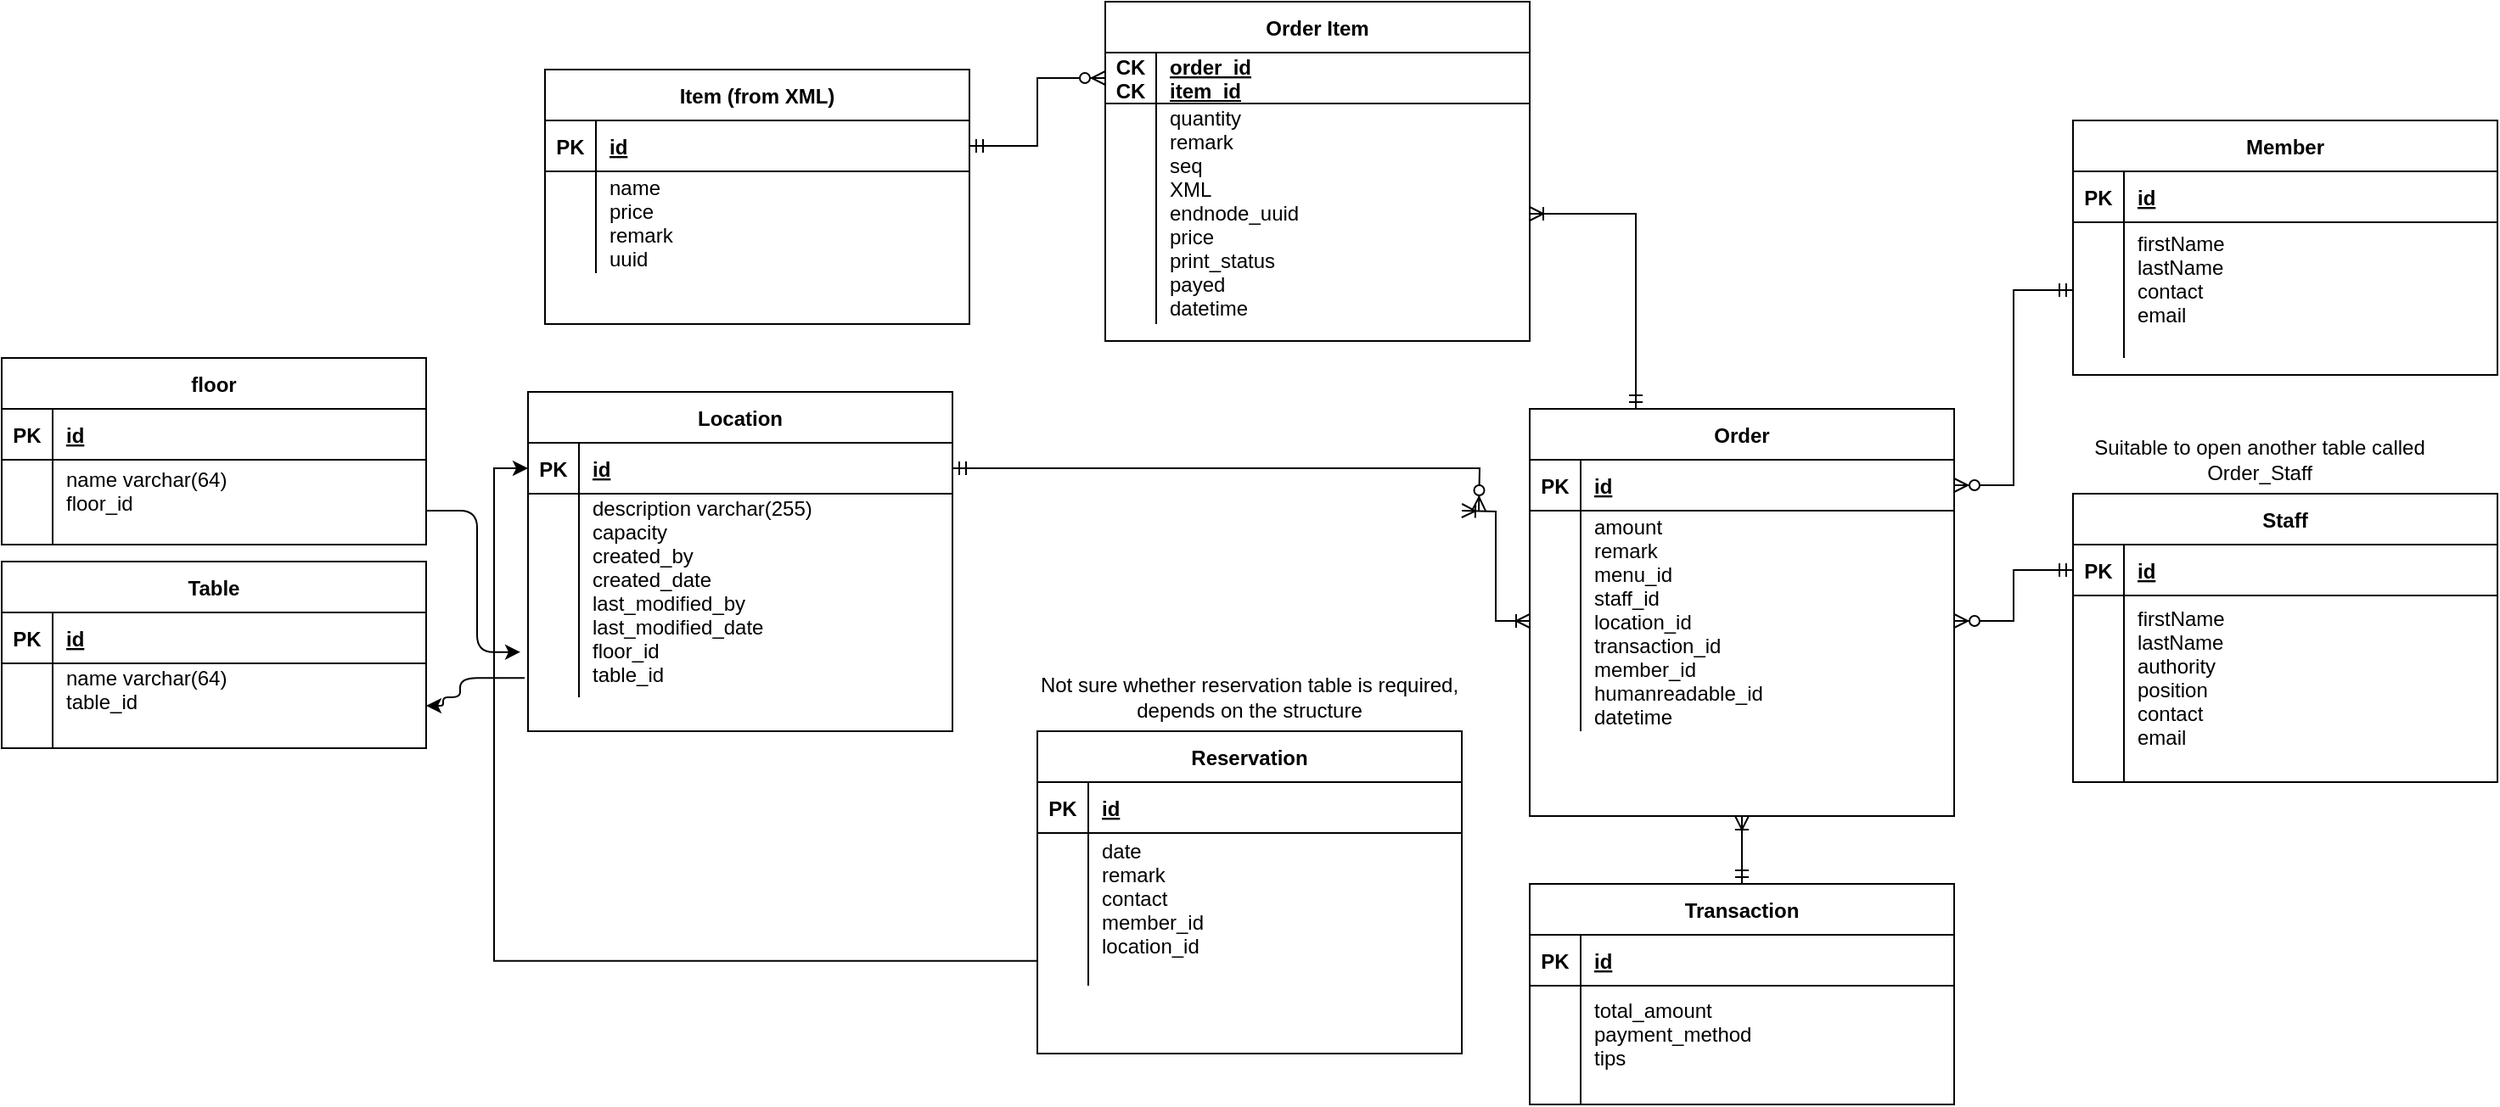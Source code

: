 <mxfile version="14.6.0" type="device"><diagram id="R2lEEEUBdFMjLlhIrx00" name="Page-1"><mxGraphModel dx="1888" dy="580" grid="1" gridSize="10" guides="1" tooltips="1" connect="1" arrows="1" fold="1" page="1" pageScale="1" pageWidth="850" pageHeight="1100" math="0" shadow="0" extFonts="Permanent Marker^https://fonts.googleapis.com/css?family=Permanent+Marker"><root><mxCell id="0"/><mxCell id="1" parent="0"/><mxCell id="RSEzDl8k53tWX5Zdih_l-1" value="Item (from XML)" style="shape=table;startSize=30;container=1;collapsible=1;childLayout=tableLayout;fixedRows=1;rowLines=0;fontStyle=1;align=center;resizeLast=1;" parent="1" vertex="1"><mxGeometry x="-180" y="450" width="250" height="150" as="geometry"><mxRectangle x="-180" y="450" width="60" height="30" as="alternateBounds"/></mxGeometry></mxCell><mxCell id="RSEzDl8k53tWX5Zdih_l-2" value="" style="shape=partialRectangle;collapsible=0;dropTarget=0;pointerEvents=0;fillColor=none;points=[[0,0.5],[1,0.5]];portConstraint=eastwest;top=0;left=0;right=0;bottom=1;" parent="RSEzDl8k53tWX5Zdih_l-1" vertex="1"><mxGeometry y="30" width="250" height="30" as="geometry"/></mxCell><mxCell id="RSEzDl8k53tWX5Zdih_l-3" value="PK" style="shape=partialRectangle;overflow=hidden;connectable=0;fillColor=none;top=0;left=0;bottom=0;right=0;fontStyle=1;" parent="RSEzDl8k53tWX5Zdih_l-2" vertex="1"><mxGeometry width="30" height="30" as="geometry"/></mxCell><mxCell id="RSEzDl8k53tWX5Zdih_l-4" value="id" style="shape=partialRectangle;overflow=hidden;connectable=0;fillColor=none;top=0;left=0;bottom=0;right=0;align=left;spacingLeft=6;fontStyle=5;" parent="RSEzDl8k53tWX5Zdih_l-2" vertex="1"><mxGeometry x="30" width="220" height="30" as="geometry"/></mxCell><mxCell id="RSEzDl8k53tWX5Zdih_l-5" value="" style="shape=partialRectangle;collapsible=0;dropTarget=0;pointerEvents=0;fillColor=none;points=[[0,0.5],[1,0.5]];portConstraint=eastwest;top=0;left=0;right=0;bottom=0;" parent="RSEzDl8k53tWX5Zdih_l-1" vertex="1"><mxGeometry y="60" width="250" height="60" as="geometry"/></mxCell><mxCell id="RSEzDl8k53tWX5Zdih_l-6" value="" style="shape=partialRectangle;overflow=hidden;connectable=0;fillColor=none;top=0;left=0;bottom=0;right=0;" parent="RSEzDl8k53tWX5Zdih_l-5" vertex="1"><mxGeometry width="30" height="60" as="geometry"/></mxCell><mxCell id="RSEzDl8k53tWX5Zdih_l-7" value="name&#10;price&#10;remark&#10;uuid" style="shape=partialRectangle;overflow=hidden;connectable=0;fillColor=none;top=0;left=0;bottom=0;right=0;align=left;spacingLeft=6;" parent="RSEzDl8k53tWX5Zdih_l-5" vertex="1"><mxGeometry x="30" width="220" height="60" as="geometry"/></mxCell><mxCell id="HlltLAjZOtRWNNVsSoLk-1" style="edgeStyle=orthogonalEdgeStyle;rounded=0;orthogonalLoop=1;jettySize=auto;html=1;entryX=0;entryY=0.5;entryDx=0;entryDy=0;exitX=-0.001;exitY=0.838;exitDx=0;exitDy=0;exitPerimeter=0;" parent="1" source="RSEzDl8k53tWX5Zdih_l-12" target="RSEzDl8k53tWX5Zdih_l-23" edge="1"><mxGeometry relative="1" as="geometry"/></mxCell><mxCell id="RSEzDl8k53tWX5Zdih_l-8" value="Reservation" style="shape=table;startSize=30;container=1;collapsible=1;childLayout=tableLayout;fixedRows=1;rowLines=0;fontStyle=1;align=center;resizeLast=1;" parent="1" vertex="1"><mxGeometry x="110" y="840" width="250" height="190" as="geometry"/></mxCell><mxCell id="RSEzDl8k53tWX5Zdih_l-9" value="" style="shape=partialRectangle;collapsible=0;dropTarget=0;pointerEvents=0;fillColor=none;points=[[0,0.5],[1,0.5]];portConstraint=eastwest;top=0;left=0;right=0;bottom=1;" parent="RSEzDl8k53tWX5Zdih_l-8" vertex="1"><mxGeometry y="30" width="250" height="30" as="geometry"/></mxCell><mxCell id="RSEzDl8k53tWX5Zdih_l-10" value="PK" style="shape=partialRectangle;overflow=hidden;connectable=0;fillColor=none;top=0;left=0;bottom=0;right=0;fontStyle=1;" parent="RSEzDl8k53tWX5Zdih_l-9" vertex="1"><mxGeometry width="30" height="30" as="geometry"/></mxCell><mxCell id="RSEzDl8k53tWX5Zdih_l-11" value="id" style="shape=partialRectangle;overflow=hidden;connectable=0;fillColor=none;top=0;left=0;bottom=0;right=0;align=left;spacingLeft=6;fontStyle=5;" parent="RSEzDl8k53tWX5Zdih_l-9" vertex="1"><mxGeometry x="30" width="220" height="30" as="geometry"/></mxCell><mxCell id="RSEzDl8k53tWX5Zdih_l-12" value="" style="shape=partialRectangle;collapsible=0;dropTarget=0;pointerEvents=0;fillColor=none;points=[[0,0.5],[1,0.5]];portConstraint=eastwest;top=0;left=0;right=0;bottom=0;" parent="RSEzDl8k53tWX5Zdih_l-8" vertex="1"><mxGeometry y="60" width="250" height="90" as="geometry"/></mxCell><mxCell id="RSEzDl8k53tWX5Zdih_l-13" value="" style="shape=partialRectangle;overflow=hidden;connectable=0;fillColor=none;top=0;left=0;bottom=0;right=0;" parent="RSEzDl8k53tWX5Zdih_l-12" vertex="1"><mxGeometry width="30" height="90" as="geometry"/></mxCell><mxCell id="RSEzDl8k53tWX5Zdih_l-14" value="date&#10;remark&#10;contact&#10;member_id&#10;location_id&#10;" style="shape=partialRectangle;overflow=hidden;connectable=0;fillColor=none;top=0;left=0;bottom=0;right=0;align=left;spacingLeft=6;" parent="RSEzDl8k53tWX5Zdih_l-12" vertex="1"><mxGeometry x="30" width="220" height="90" as="geometry"/></mxCell><mxCell id="RSEzDl8k53tWX5Zdih_l-52" style="edgeStyle=orthogonalEdgeStyle;rounded=0;orthogonalLoop=1;jettySize=auto;html=1;exitX=0.5;exitY=1;exitDx=0;exitDy=0;startArrow=ERoneToMany;startFill=0;endArrow=ERmandOne;endFill=0;" parent="1" source="RSEzDl8k53tWX5Zdih_l-15" target="RSEzDl8k53tWX5Zdih_l-45" edge="1"><mxGeometry relative="1" as="geometry"/></mxCell><mxCell id="iZJXGegnG6QVUuhPTeWj-21" style="edgeStyle=orthogonalEdgeStyle;rounded=0;orthogonalLoop=1;jettySize=auto;html=1;exitX=0.25;exitY=0;exitDx=0;exitDy=0;startArrow=ERmandOne;startFill=0;endArrow=ERoneToMany;endFill=0;" parent="1" source="RSEzDl8k53tWX5Zdih_l-15" target="iZJXGegnG6QVUuhPTeWj-16" edge="1"><mxGeometry relative="1" as="geometry"/></mxCell><mxCell id="RSEzDl8k53tWX5Zdih_l-15" value="Order" style="shape=table;startSize=30;container=1;collapsible=1;childLayout=tableLayout;fixedRows=1;rowLines=0;fontStyle=1;align=center;resizeLast=1;" parent="1" vertex="1"><mxGeometry x="400" y="650" width="250" height="240" as="geometry"/></mxCell><mxCell id="RSEzDl8k53tWX5Zdih_l-16" value="" style="shape=partialRectangle;collapsible=0;dropTarget=0;pointerEvents=0;fillColor=none;points=[[0,0.5],[1,0.5]];portConstraint=eastwest;top=0;left=0;right=0;bottom=1;" parent="RSEzDl8k53tWX5Zdih_l-15" vertex="1"><mxGeometry y="30" width="250" height="30" as="geometry"/></mxCell><mxCell id="RSEzDl8k53tWX5Zdih_l-17" value="PK" style="shape=partialRectangle;overflow=hidden;connectable=0;fillColor=none;top=0;left=0;bottom=0;right=0;fontStyle=1;" parent="RSEzDl8k53tWX5Zdih_l-16" vertex="1"><mxGeometry width="30" height="30" as="geometry"/></mxCell><mxCell id="RSEzDl8k53tWX5Zdih_l-18" value="id" style="shape=partialRectangle;overflow=hidden;connectable=0;fillColor=none;top=0;left=0;bottom=0;right=0;align=left;spacingLeft=6;fontStyle=5;" parent="RSEzDl8k53tWX5Zdih_l-16" vertex="1"><mxGeometry x="30" width="220" height="30" as="geometry"/></mxCell><mxCell id="RSEzDl8k53tWX5Zdih_l-19" value="" style="shape=partialRectangle;collapsible=0;dropTarget=0;pointerEvents=0;fillColor=none;points=[[0,0.5],[1,0.5]];portConstraint=eastwest;top=0;left=0;right=0;bottom=0;" parent="RSEzDl8k53tWX5Zdih_l-15" vertex="1"><mxGeometry y="60" width="250" height="130" as="geometry"/></mxCell><mxCell id="RSEzDl8k53tWX5Zdih_l-20" value="" style="shape=partialRectangle;overflow=hidden;connectable=0;fillColor=none;top=0;left=0;bottom=0;right=0;" parent="RSEzDl8k53tWX5Zdih_l-19" vertex="1"><mxGeometry width="30" height="130" as="geometry"/></mxCell><mxCell id="RSEzDl8k53tWX5Zdih_l-21" value="amount&#10;remark&#10;menu_id&#10;staff_id&#10;location_id&#10;transaction_id&#10;member_id&#10;humanreadable_id&#10;datetime" style="shape=partialRectangle;overflow=hidden;connectable=0;fillColor=none;top=0;left=0;bottom=0;right=0;align=left;spacingLeft=6;" parent="RSEzDl8k53tWX5Zdih_l-19" vertex="1"><mxGeometry x="30" width="220" height="130" as="geometry"/></mxCell><mxCell id="RSEzDl8k53tWX5Zdih_l-22" value="Location" style="shape=table;startSize=30;container=1;collapsible=1;childLayout=tableLayout;fixedRows=1;rowLines=0;fontStyle=1;align=center;resizeLast=1;" parent="1" vertex="1"><mxGeometry x="-190" y="640" width="250" height="200" as="geometry"/></mxCell><mxCell id="RSEzDl8k53tWX5Zdih_l-23" value="" style="shape=partialRectangle;collapsible=0;dropTarget=0;pointerEvents=0;fillColor=none;points=[[0,0.5],[1,0.5]];portConstraint=eastwest;top=0;left=0;right=0;bottom=1;" parent="RSEzDl8k53tWX5Zdih_l-22" vertex="1"><mxGeometry y="30" width="250" height="30" as="geometry"/></mxCell><mxCell id="RSEzDl8k53tWX5Zdih_l-24" value="PK" style="shape=partialRectangle;overflow=hidden;connectable=0;fillColor=none;top=0;left=0;bottom=0;right=0;fontStyle=1;" parent="RSEzDl8k53tWX5Zdih_l-23" vertex="1"><mxGeometry width="30" height="30" as="geometry"/></mxCell><mxCell id="RSEzDl8k53tWX5Zdih_l-25" value="id" style="shape=partialRectangle;overflow=hidden;connectable=0;fillColor=none;top=0;left=0;bottom=0;right=0;align=left;spacingLeft=6;fontStyle=5;" parent="RSEzDl8k53tWX5Zdih_l-23" vertex="1"><mxGeometry x="30" width="220" height="30" as="geometry"/></mxCell><mxCell id="RSEzDl8k53tWX5Zdih_l-26" value="" style="shape=partialRectangle;collapsible=0;dropTarget=0;pointerEvents=0;fillColor=none;points=[[0,0.5],[1,0.5]];portConstraint=eastwest;top=0;left=0;right=0;bottom=0;" parent="RSEzDl8k53tWX5Zdih_l-22" vertex="1"><mxGeometry y="60" width="250" height="120" as="geometry"/></mxCell><mxCell id="RSEzDl8k53tWX5Zdih_l-27" value="" style="shape=partialRectangle;overflow=hidden;connectable=0;fillColor=none;top=0;left=0;bottom=0;right=0;" parent="RSEzDl8k53tWX5Zdih_l-26" vertex="1"><mxGeometry width="30" height="120" as="geometry"/></mxCell><mxCell id="RSEzDl8k53tWX5Zdih_l-28" value="description varchar(255) &#10;capacity&#10;created_by&#10;created_date&#10;last_modified_by&#10;last_modified_date&#10;floor_id&#10;table_id&#10;&#10;" style="shape=partialRectangle;overflow=hidden;connectable=0;fillColor=none;top=0;left=0;bottom=0;right=0;align=left;spacingLeft=6;" parent="RSEzDl8k53tWX5Zdih_l-26" vertex="1"><mxGeometry x="30" width="220" height="120" as="geometry"/></mxCell><mxCell id="RSEzDl8k53tWX5Zdih_l-29" value="Member" style="shape=table;startSize=30;container=1;collapsible=1;childLayout=tableLayout;fixedRows=1;rowLines=0;fontStyle=1;align=center;resizeLast=1;" parent="1" vertex="1"><mxGeometry x="720" y="480" width="250" height="150" as="geometry"><mxRectangle x="110" y="480" width="60" height="30" as="alternateBounds"/></mxGeometry></mxCell><mxCell id="RSEzDl8k53tWX5Zdih_l-30" value="" style="shape=partialRectangle;collapsible=0;dropTarget=0;pointerEvents=0;fillColor=none;points=[[0,0.5],[1,0.5]];portConstraint=eastwest;top=0;left=0;right=0;bottom=1;" parent="RSEzDl8k53tWX5Zdih_l-29" vertex="1"><mxGeometry y="30" width="250" height="30" as="geometry"/></mxCell><mxCell id="RSEzDl8k53tWX5Zdih_l-31" value="PK" style="shape=partialRectangle;overflow=hidden;connectable=0;fillColor=none;top=0;left=0;bottom=0;right=0;fontStyle=1;" parent="RSEzDl8k53tWX5Zdih_l-30" vertex="1"><mxGeometry width="30" height="30" as="geometry"/></mxCell><mxCell id="RSEzDl8k53tWX5Zdih_l-32" value="id" style="shape=partialRectangle;overflow=hidden;connectable=0;fillColor=none;top=0;left=0;bottom=0;right=0;align=left;spacingLeft=6;fontStyle=5;" parent="RSEzDl8k53tWX5Zdih_l-30" vertex="1"><mxGeometry x="30" width="220" height="30" as="geometry"/></mxCell><mxCell id="RSEzDl8k53tWX5Zdih_l-33" value="" style="shape=partialRectangle;collapsible=0;dropTarget=0;pointerEvents=0;fillColor=none;points=[[0,0.5],[1,0.5]];portConstraint=eastwest;top=0;left=0;right=0;bottom=0;" parent="RSEzDl8k53tWX5Zdih_l-29" vertex="1"><mxGeometry y="60" width="250" height="80" as="geometry"/></mxCell><mxCell id="RSEzDl8k53tWX5Zdih_l-34" value="" style="shape=partialRectangle;overflow=hidden;connectable=0;fillColor=none;top=0;left=0;bottom=0;right=0;" parent="RSEzDl8k53tWX5Zdih_l-33" vertex="1"><mxGeometry width="30" height="80" as="geometry"/></mxCell><mxCell id="RSEzDl8k53tWX5Zdih_l-35" value="firstName&#10;lastName&#10;contact&#10;email&#10;" style="shape=partialRectangle;overflow=hidden;connectable=0;fillColor=none;top=0;left=0;bottom=0;right=0;align=left;spacingLeft=6;" parent="RSEzDl8k53tWX5Zdih_l-33" vertex="1"><mxGeometry x="30" width="220" height="80" as="geometry"/></mxCell><mxCell id="RSEzDl8k53tWX5Zdih_l-36" value="Staff" style="shape=table;startSize=30;container=1;collapsible=1;childLayout=tableLayout;fixedRows=1;rowLines=0;fontStyle=1;align=center;resizeLast=1;" parent="1" vertex="1"><mxGeometry x="720" y="700" width="250" height="170" as="geometry"><mxRectangle x="110" y="480" width="60" height="30" as="alternateBounds"/></mxGeometry></mxCell><mxCell id="RSEzDl8k53tWX5Zdih_l-37" value="" style="shape=partialRectangle;collapsible=0;dropTarget=0;pointerEvents=0;fillColor=none;points=[[0,0.5],[1,0.5]];portConstraint=eastwest;top=0;left=0;right=0;bottom=1;" parent="RSEzDl8k53tWX5Zdih_l-36" vertex="1"><mxGeometry y="30" width="250" height="30" as="geometry"/></mxCell><mxCell id="RSEzDl8k53tWX5Zdih_l-38" value="PK" style="shape=partialRectangle;overflow=hidden;connectable=0;fillColor=none;top=0;left=0;bottom=0;right=0;fontStyle=1;" parent="RSEzDl8k53tWX5Zdih_l-37" vertex="1"><mxGeometry width="30" height="30" as="geometry"/></mxCell><mxCell id="RSEzDl8k53tWX5Zdih_l-39" value="id" style="shape=partialRectangle;overflow=hidden;connectable=0;fillColor=none;top=0;left=0;bottom=0;right=0;align=left;spacingLeft=6;fontStyle=5;" parent="RSEzDl8k53tWX5Zdih_l-37" vertex="1"><mxGeometry x="30" width="220" height="30" as="geometry"/></mxCell><mxCell id="RSEzDl8k53tWX5Zdih_l-40" value="" style="shape=partialRectangle;collapsible=0;dropTarget=0;pointerEvents=0;fillColor=none;points=[[0,0.5],[1,0.5]];portConstraint=eastwest;top=0;left=0;right=0;bottom=0;" parent="RSEzDl8k53tWX5Zdih_l-36" vertex="1"><mxGeometry y="60" width="250" height="110" as="geometry"/></mxCell><mxCell id="RSEzDl8k53tWX5Zdih_l-41" value="" style="shape=partialRectangle;overflow=hidden;connectable=0;fillColor=none;top=0;left=0;bottom=0;right=0;" parent="RSEzDl8k53tWX5Zdih_l-40" vertex="1"><mxGeometry width="30" height="110" as="geometry"/></mxCell><mxCell id="RSEzDl8k53tWX5Zdih_l-42" value="firstName&#10;lastName&#10;authority&#10;position&#10;contact&#10;email&#10;" style="shape=partialRectangle;overflow=hidden;connectable=0;fillColor=none;top=0;left=0;bottom=0;right=0;align=left;spacingLeft=6;" parent="RSEzDl8k53tWX5Zdih_l-40" vertex="1"><mxGeometry x="30" width="220" height="110" as="geometry"/></mxCell><mxCell id="RSEzDl8k53tWX5Zdih_l-45" value="Transaction" style="shape=table;startSize=30;container=1;collapsible=1;childLayout=tableLayout;fixedRows=1;rowLines=0;fontStyle=1;align=center;resizeLast=1;" parent="1" vertex="1"><mxGeometry x="400" y="930" width="250" height="130" as="geometry"/></mxCell><mxCell id="RSEzDl8k53tWX5Zdih_l-46" value="" style="shape=partialRectangle;collapsible=0;dropTarget=0;pointerEvents=0;fillColor=none;points=[[0,0.5],[1,0.5]];portConstraint=eastwest;top=0;left=0;right=0;bottom=1;" parent="RSEzDl8k53tWX5Zdih_l-45" vertex="1"><mxGeometry y="30" width="250" height="30" as="geometry"/></mxCell><mxCell id="RSEzDl8k53tWX5Zdih_l-47" value="PK" style="shape=partialRectangle;overflow=hidden;connectable=0;fillColor=none;top=0;left=0;bottom=0;right=0;fontStyle=1;" parent="RSEzDl8k53tWX5Zdih_l-46" vertex="1"><mxGeometry width="30" height="30" as="geometry"/></mxCell><mxCell id="RSEzDl8k53tWX5Zdih_l-48" value="id" style="shape=partialRectangle;overflow=hidden;connectable=0;fillColor=none;top=0;left=0;bottom=0;right=0;align=left;spacingLeft=6;fontStyle=5;" parent="RSEzDl8k53tWX5Zdih_l-46" vertex="1"><mxGeometry x="30" width="220" height="30" as="geometry"/></mxCell><mxCell id="RSEzDl8k53tWX5Zdih_l-49" value="" style="shape=partialRectangle;collapsible=0;dropTarget=0;pointerEvents=0;fillColor=none;points=[[0,0.5],[1,0.5]];portConstraint=eastwest;top=0;left=0;right=0;bottom=0;" parent="RSEzDl8k53tWX5Zdih_l-45" vertex="1"><mxGeometry y="60" width="250" height="70" as="geometry"/></mxCell><mxCell id="RSEzDl8k53tWX5Zdih_l-50" value="" style="shape=partialRectangle;overflow=hidden;connectable=0;fillColor=none;top=0;left=0;bottom=0;right=0;" parent="RSEzDl8k53tWX5Zdih_l-49" vertex="1"><mxGeometry width="30" height="70" as="geometry"/></mxCell><mxCell id="RSEzDl8k53tWX5Zdih_l-51" value="total_amount&#10;payment_method&#10;tips&#10;" style="shape=partialRectangle;overflow=hidden;connectable=0;fillColor=none;top=0;left=0;bottom=0;right=0;align=left;spacingLeft=6;" parent="RSEzDl8k53tWX5Zdih_l-49" vertex="1"><mxGeometry x="30" width="220" height="70" as="geometry"/></mxCell><mxCell id="iZJXGegnG6QVUuhPTeWj-12" value="Order Item" style="shape=table;startSize=30;container=1;collapsible=1;childLayout=tableLayout;fixedRows=1;rowLines=0;fontStyle=1;align=center;resizeLast=1;" parent="1" vertex="1"><mxGeometry x="150" y="410" width="250" height="200" as="geometry"><mxRectangle x="110" y="480" width="60" height="30" as="alternateBounds"/></mxGeometry></mxCell><mxCell id="iZJXGegnG6QVUuhPTeWj-13" value="" style="shape=partialRectangle;collapsible=0;dropTarget=0;pointerEvents=0;fillColor=none;points=[[0,0.5],[1,0.5]];portConstraint=eastwest;top=0;left=0;right=0;bottom=1;" parent="iZJXGegnG6QVUuhPTeWj-12" vertex="1"><mxGeometry y="30" width="250" height="30" as="geometry"/></mxCell><mxCell id="iZJXGegnG6QVUuhPTeWj-14" value="CK&#10;CK" style="shape=partialRectangle;overflow=hidden;connectable=0;fillColor=none;top=0;left=0;bottom=0;right=0;fontStyle=1;" parent="iZJXGegnG6QVUuhPTeWj-13" vertex="1"><mxGeometry width="30" height="30" as="geometry"/></mxCell><mxCell id="iZJXGegnG6QVUuhPTeWj-15" value="order_id&#10;item_id" style="shape=partialRectangle;overflow=hidden;connectable=0;fillColor=none;top=0;left=0;bottom=0;right=0;align=left;spacingLeft=6;fontStyle=5;" parent="iZJXGegnG6QVUuhPTeWj-13" vertex="1"><mxGeometry x="30" width="220" height="30" as="geometry"/></mxCell><mxCell id="iZJXGegnG6QVUuhPTeWj-16" value="" style="shape=partialRectangle;collapsible=0;dropTarget=0;pointerEvents=0;fillColor=none;points=[[0,0.5],[1,0.5]];portConstraint=eastwest;top=0;left=0;right=0;bottom=0;" parent="iZJXGegnG6QVUuhPTeWj-12" vertex="1"><mxGeometry y="60" width="250" height="130" as="geometry"/></mxCell><mxCell id="iZJXGegnG6QVUuhPTeWj-17" value="" style="shape=partialRectangle;overflow=hidden;connectable=0;fillColor=none;top=0;left=0;bottom=0;right=0;" parent="iZJXGegnG6QVUuhPTeWj-16" vertex="1"><mxGeometry width="30" height="130" as="geometry"/></mxCell><mxCell id="iZJXGegnG6QVUuhPTeWj-18" value="quantity&#10;remark&#10;seq&#10;XML&#10;endnode_uuid&#10;price&#10;print_status&#10;payed&#10;datetime&#10;status" style="shape=partialRectangle;overflow=hidden;connectable=0;fillColor=none;top=0;left=0;bottom=0;right=0;align=left;spacingLeft=6;" parent="iZJXGegnG6QVUuhPTeWj-16" vertex="1"><mxGeometry x="30" width="220" height="130" as="geometry"/></mxCell><mxCell id="iZJXGegnG6QVUuhPTeWj-19" style="edgeStyle=orthogonalEdgeStyle;rounded=0;orthogonalLoop=1;jettySize=auto;html=1;exitX=0;exitY=0.5;exitDx=0;exitDy=0;entryX=1;entryY=0.5;entryDx=0;entryDy=0;startArrow=ERmandOne;startFill=0;endArrow=ERzeroToMany;endFill=1;" parent="1" source="RSEzDl8k53tWX5Zdih_l-33" target="RSEzDl8k53tWX5Zdih_l-16" edge="1"><mxGeometry relative="1" as="geometry"/></mxCell><mxCell id="iZJXGegnG6QVUuhPTeWj-20" style="edgeStyle=orthogonalEdgeStyle;rounded=0;orthogonalLoop=1;jettySize=auto;html=1;exitX=0;exitY=0.5;exitDx=0;exitDy=0;entryX=1;entryY=0.5;entryDx=0;entryDy=0;startArrow=ERmandOne;startFill=0;endArrow=ERzeroToMany;endFill=1;" parent="1" source="RSEzDl8k53tWX5Zdih_l-37" target="RSEzDl8k53tWX5Zdih_l-19" edge="1"><mxGeometry relative="1" as="geometry"/></mxCell><mxCell id="iZJXGegnG6QVUuhPTeWj-22" style="edgeStyle=orthogonalEdgeStyle;rounded=0;orthogonalLoop=1;jettySize=auto;html=1;exitX=0;exitY=0.5;exitDx=0;exitDy=0;entryX=1;entryY=0.5;entryDx=0;entryDy=0;startArrow=ERoneToMany;startFill=0;endArrow=ERoneToMany;endFill=0;" parent="1" source="RSEzDl8k53tWX5Zdih_l-19" edge="1"><mxGeometry relative="1" as="geometry"><mxPoint x="360" y="710" as="targetPoint"/></mxGeometry></mxCell><mxCell id="iZJXGegnG6QVUuhPTeWj-23" style="edgeStyle=orthogonalEdgeStyle;rounded=0;orthogonalLoop=1;jettySize=auto;html=1;entryX=1;entryY=0.5;entryDx=0;entryDy=0;startArrow=ERzeroToMany;startFill=1;endArrow=ERmandOne;endFill=0;" parent="1" target="RSEzDl8k53tWX5Zdih_l-23" edge="1"><mxGeometry relative="1" as="geometry"><mxPoint x="370" y="710" as="sourcePoint"/></mxGeometry></mxCell><mxCell id="iZJXGegnG6QVUuhPTeWj-24" style="edgeStyle=orthogonalEdgeStyle;rounded=0;orthogonalLoop=1;jettySize=auto;html=1;exitX=0;exitY=0.5;exitDx=0;exitDy=0;entryX=1;entryY=0.5;entryDx=0;entryDy=0;startArrow=ERzeroToMany;startFill=1;endArrow=ERmandOne;endFill=0;" parent="1" source="iZJXGegnG6QVUuhPTeWj-13" target="RSEzDl8k53tWX5Zdih_l-2" edge="1"><mxGeometry relative="1" as="geometry"/></mxCell><mxCell id="hkaYAvBKCkGp0BGR0yfl-1" value="Suitable to open another table called Order_Staff" style="text;html=1;strokeColor=none;fillColor=none;align=center;verticalAlign=middle;whiteSpace=wrap;rounded=0;" parent="1" vertex="1"><mxGeometry x="720" y="670" width="220" height="20" as="geometry"/></mxCell><mxCell id="hkaYAvBKCkGp0BGR0yfl-2" value="Not sure whether reservation table is required, depends on the structure" style="text;html=1;strokeColor=none;fillColor=none;align=center;verticalAlign=middle;whiteSpace=wrap;rounded=0;" parent="1" vertex="1"><mxGeometry x="110" y="810" width="250" height="20" as="geometry"/></mxCell><mxCell id="SKprTPV6kUlj_s7P4Jgs-1" value="floor" style="shape=table;startSize=30;container=1;collapsible=1;childLayout=tableLayout;fixedRows=1;rowLines=0;fontStyle=1;align=center;resizeLast=1;" parent="1" vertex="1"><mxGeometry x="-500" y="620" width="250" height="110" as="geometry"/></mxCell><mxCell id="SKprTPV6kUlj_s7P4Jgs-2" value="" style="shape=partialRectangle;collapsible=0;dropTarget=0;pointerEvents=0;fillColor=none;points=[[0,0.5],[1,0.5]];portConstraint=eastwest;top=0;left=0;right=0;bottom=1;" parent="SKprTPV6kUlj_s7P4Jgs-1" vertex="1"><mxGeometry y="30" width="250" height="30" as="geometry"/></mxCell><mxCell id="SKprTPV6kUlj_s7P4Jgs-3" value="PK" style="shape=partialRectangle;overflow=hidden;connectable=0;fillColor=none;top=0;left=0;bottom=0;right=0;fontStyle=1;" parent="SKprTPV6kUlj_s7P4Jgs-2" vertex="1"><mxGeometry width="30" height="30" as="geometry"/></mxCell><mxCell id="SKprTPV6kUlj_s7P4Jgs-4" value="id" style="shape=partialRectangle;overflow=hidden;connectable=0;fillColor=none;top=0;left=0;bottom=0;right=0;align=left;spacingLeft=6;fontStyle=5;" parent="SKprTPV6kUlj_s7P4Jgs-2" vertex="1"><mxGeometry x="30" width="220" height="30" as="geometry"/></mxCell><mxCell id="SKprTPV6kUlj_s7P4Jgs-5" value="" style="shape=partialRectangle;collapsible=0;dropTarget=0;pointerEvents=0;fillColor=none;points=[[0,0.5],[1,0.5]];portConstraint=eastwest;top=0;left=0;right=0;bottom=0;" parent="SKprTPV6kUlj_s7P4Jgs-1" vertex="1"><mxGeometry y="60" width="250" height="50" as="geometry"/></mxCell><mxCell id="SKprTPV6kUlj_s7P4Jgs-6" value="" style="shape=partialRectangle;overflow=hidden;connectable=0;fillColor=none;top=0;left=0;bottom=0;right=0;" parent="SKprTPV6kUlj_s7P4Jgs-5" vertex="1"><mxGeometry width="30" height="50" as="geometry"/></mxCell><mxCell id="SKprTPV6kUlj_s7P4Jgs-7" value="name varchar(64) &#10;floor_id&#10;" style="shape=partialRectangle;overflow=hidden;connectable=0;fillColor=none;top=0;left=0;bottom=0;right=0;align=left;spacingLeft=6;" parent="SKprTPV6kUlj_s7P4Jgs-5" vertex="1"><mxGeometry x="30" width="220" height="50" as="geometry"/></mxCell><mxCell id="SKprTPV6kUlj_s7P4Jgs-8" value="Table" style="shape=table;startSize=30;container=1;collapsible=1;childLayout=tableLayout;fixedRows=1;rowLines=0;fontStyle=1;align=center;resizeLast=1;" parent="1" vertex="1"><mxGeometry x="-500" y="740" width="250" height="110" as="geometry"/></mxCell><mxCell id="SKprTPV6kUlj_s7P4Jgs-9" value="" style="shape=partialRectangle;collapsible=0;dropTarget=0;pointerEvents=0;fillColor=none;points=[[0,0.5],[1,0.5]];portConstraint=eastwest;top=0;left=0;right=0;bottom=1;" parent="SKprTPV6kUlj_s7P4Jgs-8" vertex="1"><mxGeometry y="30" width="250" height="30" as="geometry"/></mxCell><mxCell id="SKprTPV6kUlj_s7P4Jgs-10" value="PK" style="shape=partialRectangle;overflow=hidden;connectable=0;fillColor=none;top=0;left=0;bottom=0;right=0;fontStyle=1;" parent="SKprTPV6kUlj_s7P4Jgs-9" vertex="1"><mxGeometry width="30" height="30" as="geometry"/></mxCell><mxCell id="SKprTPV6kUlj_s7P4Jgs-11" value="id" style="shape=partialRectangle;overflow=hidden;connectable=0;fillColor=none;top=0;left=0;bottom=0;right=0;align=left;spacingLeft=6;fontStyle=5;" parent="SKprTPV6kUlj_s7P4Jgs-9" vertex="1"><mxGeometry x="30" width="220" height="30" as="geometry"/></mxCell><mxCell id="SKprTPV6kUlj_s7P4Jgs-12" value="" style="shape=partialRectangle;collapsible=0;dropTarget=0;pointerEvents=0;fillColor=none;points=[[0,0.5],[1,0.5]];portConstraint=eastwest;top=0;left=0;right=0;bottom=0;" parent="SKprTPV6kUlj_s7P4Jgs-8" vertex="1"><mxGeometry y="60" width="250" height="50" as="geometry"/></mxCell><mxCell id="SKprTPV6kUlj_s7P4Jgs-13" value="" style="shape=partialRectangle;overflow=hidden;connectable=0;fillColor=none;top=0;left=0;bottom=0;right=0;" parent="SKprTPV6kUlj_s7P4Jgs-12" vertex="1"><mxGeometry width="30" height="50" as="geometry"/></mxCell><mxCell id="SKprTPV6kUlj_s7P4Jgs-14" value="name varchar(64)&#10;table_id &#10;&#10;" style="shape=partialRectangle;overflow=hidden;connectable=0;fillColor=none;top=0;left=0;bottom=0;right=0;align=left;spacingLeft=6;" parent="SKprTPV6kUlj_s7P4Jgs-12" vertex="1"><mxGeometry x="30" width="220" height="50" as="geometry"/></mxCell><mxCell id="SKprTPV6kUlj_s7P4Jgs-17" style="edgeStyle=orthogonalEdgeStyle;rounded=1;orthogonalLoop=1;jettySize=auto;html=1;entryX=1;entryY=0.5;entryDx=0;entryDy=0;exitX=-0.008;exitY=0.905;exitDx=0;exitDy=0;exitPerimeter=0;" parent="1" source="RSEzDl8k53tWX5Zdih_l-26" target="SKprTPV6kUlj_s7P4Jgs-12" edge="1"><mxGeometry relative="1" as="geometry"><mxPoint x="-220" y="785" as="sourcePoint"/><Array as="points"><mxPoint x="-230" y="809"/><mxPoint x="-230" y="820"/><mxPoint x="-240" y="820"/><mxPoint x="-240" y="825"/></Array></mxGeometry></mxCell><mxCell id="SKprTPV6kUlj_s7P4Jgs-20" style="rounded=1;orthogonalLoop=1;jettySize=auto;html=1;entryX=-0.018;entryY=0.778;entryDx=0;entryDy=0;entryPerimeter=0;edgeStyle=orthogonalEdgeStyle;" parent="1" target="RSEzDl8k53tWX5Zdih_l-26" edge="1"><mxGeometry relative="1" as="geometry"><mxPoint x="-250" y="710" as="sourcePoint"/><Array as="points"><mxPoint x="-250" y="710"/><mxPoint x="-220" y="710"/><mxPoint x="-220" y="793"/></Array></mxGeometry></mxCell></root></mxGraphModel></diagram></mxfile>